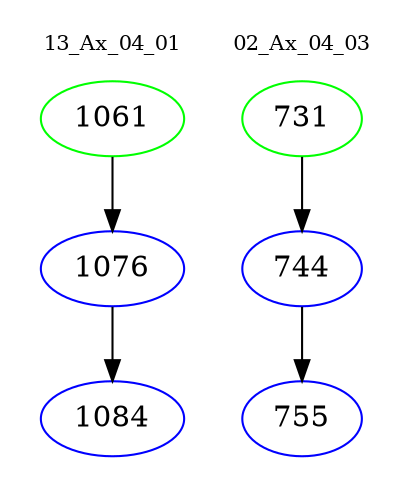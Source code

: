 digraph{
subgraph cluster_0 {
color = white
label = "13_Ax_04_01";
fontsize=10;
T0_1061 [label="1061", color="green"]
T0_1061 -> T0_1076 [color="black"]
T0_1076 [label="1076", color="blue"]
T0_1076 -> T0_1084 [color="black"]
T0_1084 [label="1084", color="blue"]
}
subgraph cluster_1 {
color = white
label = "02_Ax_04_03";
fontsize=10;
T1_731 [label="731", color="green"]
T1_731 -> T1_744 [color="black"]
T1_744 [label="744", color="blue"]
T1_744 -> T1_755 [color="black"]
T1_755 [label="755", color="blue"]
}
}
